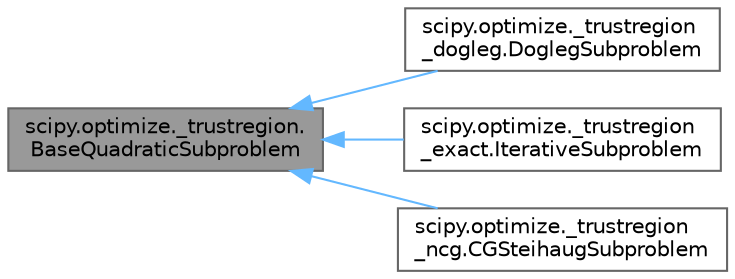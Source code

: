 digraph "scipy.optimize._trustregion.BaseQuadraticSubproblem"
{
 // LATEX_PDF_SIZE
  bgcolor="transparent";
  edge [fontname=Helvetica,fontsize=10,labelfontname=Helvetica,labelfontsize=10];
  node [fontname=Helvetica,fontsize=10,shape=box,height=0.2,width=0.4];
  rankdir="LR";
  Node1 [id="Node000001",label="scipy.optimize._trustregion.\lBaseQuadraticSubproblem",height=0.2,width=0.4,color="gray40", fillcolor="grey60", style="filled", fontcolor="black",tooltip=" "];
  Node1 -> Node2 [id="edge1_Node000001_Node000002",dir="back",color="steelblue1",style="solid",tooltip=" "];
  Node2 [id="Node000002",label="scipy.optimize._trustregion\l_dogleg.DoglegSubproblem",height=0.2,width=0.4,color="gray40", fillcolor="white", style="filled",URL="$d2/d27/classscipy_1_1optimize_1_1__trustregion__dogleg_1_1DoglegSubproblem.html",tooltip=" "];
  Node1 -> Node3 [id="edge2_Node000001_Node000003",dir="back",color="steelblue1",style="solid",tooltip=" "];
  Node3 [id="Node000003",label="scipy.optimize._trustregion\l_exact.IterativeSubproblem",height=0.2,width=0.4,color="gray40", fillcolor="white", style="filled",URL="$de/d3d/classscipy_1_1optimize_1_1__trustregion__exact_1_1IterativeSubproblem.html",tooltip=" "];
  Node1 -> Node4 [id="edge3_Node000001_Node000004",dir="back",color="steelblue1",style="solid",tooltip=" "];
  Node4 [id="Node000004",label="scipy.optimize._trustregion\l_ncg.CGSteihaugSubproblem",height=0.2,width=0.4,color="gray40", fillcolor="white", style="filled",URL="$dd/db3/classscipy_1_1optimize_1_1__trustregion__ncg_1_1CGSteihaugSubproblem.html",tooltip=" "];
}
